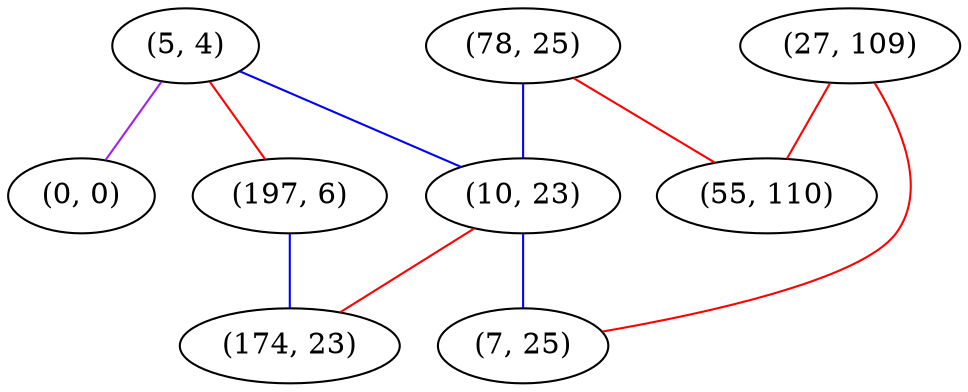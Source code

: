graph "" {
"(5, 4)";
"(0, 0)";
"(197, 6)";
"(78, 25)";
"(27, 109)";
"(55, 110)";
"(10, 23)";
"(7, 25)";
"(174, 23)";
"(5, 4)" -- "(197, 6)"  [color=red, key=0, weight=1];
"(5, 4)" -- "(10, 23)"  [color=blue, key=0, weight=3];
"(5, 4)" -- "(0, 0)"  [color=purple, key=0, weight=4];
"(197, 6)" -- "(174, 23)"  [color=blue, key=0, weight=3];
"(78, 25)" -- "(10, 23)"  [color=blue, key=0, weight=3];
"(78, 25)" -- "(55, 110)"  [color=red, key=0, weight=1];
"(27, 109)" -- "(55, 110)"  [color=red, key=0, weight=1];
"(27, 109)" -- "(7, 25)"  [color=red, key=0, weight=1];
"(10, 23)" -- "(174, 23)"  [color=red, key=0, weight=1];
"(10, 23)" -- "(7, 25)"  [color=blue, key=0, weight=3];
}
